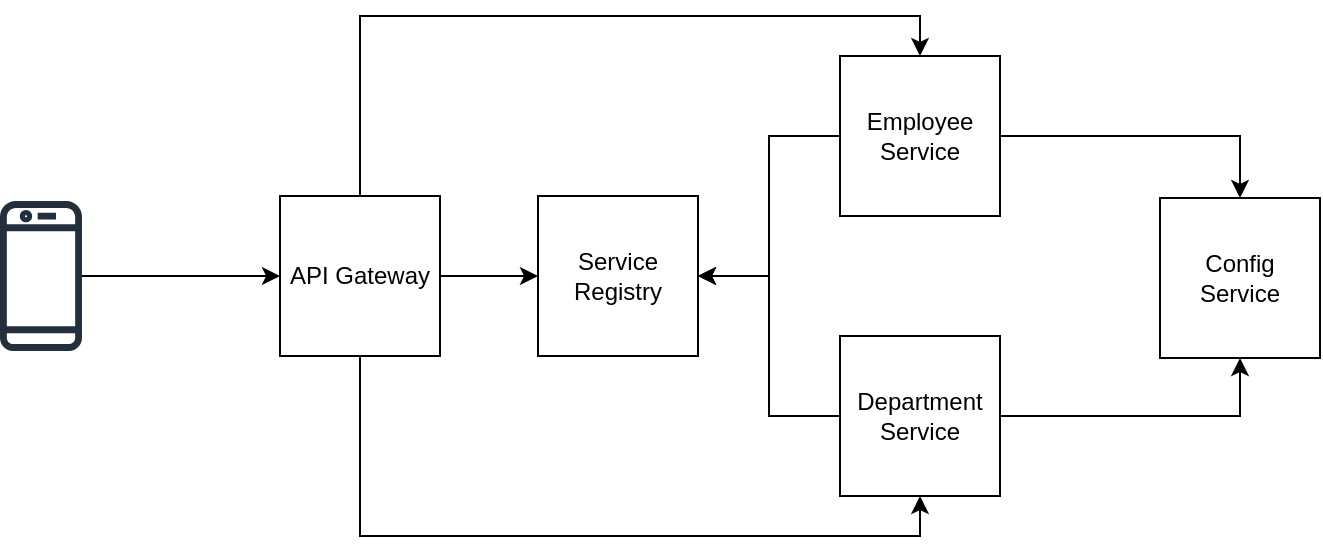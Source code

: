 <mxfile version="21.6.6" type="github">
  <diagram name="Página-1" id="fT7kqpHaqLvqwdR77mZW">
    <mxGraphModel dx="1050" dy="574" grid="1" gridSize="10" guides="1" tooltips="1" connect="1" arrows="1" fold="1" page="1" pageScale="1" pageWidth="1100" pageHeight="850" math="0" shadow="0">
      <root>
        <mxCell id="0" />
        <mxCell id="1" parent="0" />
        <mxCell id="nYcZPU6dLvFUWrbdFQ7N-9" style="edgeStyle=orthogonalEdgeStyle;rounded=0;orthogonalLoop=1;jettySize=auto;html=1;entryX=0;entryY=0.5;entryDx=0;entryDy=0;" edge="1" parent="1" source="nYcZPU6dLvFUWrbdFQ7N-1" target="nYcZPU6dLvFUWrbdFQ7N-2">
          <mxGeometry relative="1" as="geometry" />
        </mxCell>
        <mxCell id="nYcZPU6dLvFUWrbdFQ7N-14" style="edgeStyle=orthogonalEdgeStyle;rounded=0;orthogonalLoop=1;jettySize=auto;html=1;entryX=0.5;entryY=0;entryDx=0;entryDy=0;exitX=0.5;exitY=0;exitDx=0;exitDy=0;" edge="1" parent="1" source="nYcZPU6dLvFUWrbdFQ7N-1" target="nYcZPU6dLvFUWrbdFQ7N-3">
          <mxGeometry relative="1" as="geometry">
            <Array as="points">
              <mxPoint x="380" y="180" />
              <mxPoint x="660" y="180" />
            </Array>
          </mxGeometry>
        </mxCell>
        <mxCell id="nYcZPU6dLvFUWrbdFQ7N-15" style="edgeStyle=orthogonalEdgeStyle;rounded=0;orthogonalLoop=1;jettySize=auto;html=1;entryX=0.5;entryY=1;entryDx=0;entryDy=0;" edge="1" parent="1" source="nYcZPU6dLvFUWrbdFQ7N-1" target="nYcZPU6dLvFUWrbdFQ7N-4">
          <mxGeometry relative="1" as="geometry">
            <Array as="points">
              <mxPoint x="380" y="440" />
              <mxPoint x="660" y="440" />
            </Array>
          </mxGeometry>
        </mxCell>
        <mxCell id="nYcZPU6dLvFUWrbdFQ7N-1" value="API Gateway" style="whiteSpace=wrap;html=1;aspect=fixed;" vertex="1" parent="1">
          <mxGeometry x="340" y="270" width="80" height="80" as="geometry" />
        </mxCell>
        <mxCell id="nYcZPU6dLvFUWrbdFQ7N-2" value="Service Registry" style="whiteSpace=wrap;html=1;aspect=fixed;" vertex="1" parent="1">
          <mxGeometry x="469" y="270" width="80" height="80" as="geometry" />
        </mxCell>
        <mxCell id="nYcZPU6dLvFUWrbdFQ7N-7" style="edgeStyle=orthogonalEdgeStyle;rounded=0;orthogonalLoop=1;jettySize=auto;html=1;entryX=1;entryY=0.5;entryDx=0;entryDy=0;" edge="1" parent="1" source="nYcZPU6dLvFUWrbdFQ7N-3" target="nYcZPU6dLvFUWrbdFQ7N-2">
          <mxGeometry relative="1" as="geometry" />
        </mxCell>
        <mxCell id="nYcZPU6dLvFUWrbdFQ7N-17" style="edgeStyle=orthogonalEdgeStyle;rounded=0;orthogonalLoop=1;jettySize=auto;html=1;entryX=0.5;entryY=0;entryDx=0;entryDy=0;" edge="1" parent="1" source="nYcZPU6dLvFUWrbdFQ7N-3" target="nYcZPU6dLvFUWrbdFQ7N-16">
          <mxGeometry relative="1" as="geometry" />
        </mxCell>
        <mxCell id="nYcZPU6dLvFUWrbdFQ7N-3" value="Employee Service" style="whiteSpace=wrap;html=1;aspect=fixed;" vertex="1" parent="1">
          <mxGeometry x="620" y="200" width="80" height="80" as="geometry" />
        </mxCell>
        <mxCell id="nYcZPU6dLvFUWrbdFQ7N-8" style="edgeStyle=orthogonalEdgeStyle;rounded=0;orthogonalLoop=1;jettySize=auto;html=1;entryX=1;entryY=0.5;entryDx=0;entryDy=0;" edge="1" parent="1" source="nYcZPU6dLvFUWrbdFQ7N-4" target="nYcZPU6dLvFUWrbdFQ7N-2">
          <mxGeometry relative="1" as="geometry" />
        </mxCell>
        <mxCell id="nYcZPU6dLvFUWrbdFQ7N-18" style="edgeStyle=orthogonalEdgeStyle;rounded=0;orthogonalLoop=1;jettySize=auto;html=1;entryX=0.5;entryY=1;entryDx=0;entryDy=0;" edge="1" parent="1" source="nYcZPU6dLvFUWrbdFQ7N-4" target="nYcZPU6dLvFUWrbdFQ7N-16">
          <mxGeometry relative="1" as="geometry" />
        </mxCell>
        <mxCell id="nYcZPU6dLvFUWrbdFQ7N-4" value="Department Service" style="whiteSpace=wrap;html=1;aspect=fixed;" vertex="1" parent="1">
          <mxGeometry x="620" y="340" width="80" height="80" as="geometry" />
        </mxCell>
        <mxCell id="nYcZPU6dLvFUWrbdFQ7N-12" style="edgeStyle=orthogonalEdgeStyle;rounded=0;orthogonalLoop=1;jettySize=auto;html=1;" edge="1" parent="1" source="nYcZPU6dLvFUWrbdFQ7N-10" target="nYcZPU6dLvFUWrbdFQ7N-1">
          <mxGeometry relative="1" as="geometry" />
        </mxCell>
        <mxCell id="nYcZPU6dLvFUWrbdFQ7N-10" value="" style="sketch=0;outlineConnect=0;fontColor=#232F3E;gradientColor=none;fillColor=#232F3D;strokeColor=none;dashed=0;verticalLabelPosition=bottom;verticalAlign=top;align=center;html=1;fontSize=12;fontStyle=0;aspect=fixed;pointerEvents=1;shape=mxgraph.aws4.mobile_client;" vertex="1" parent="1">
          <mxGeometry x="200" y="271" width="41" height="78" as="geometry" />
        </mxCell>
        <mxCell id="nYcZPU6dLvFUWrbdFQ7N-16" value="Config Service" style="whiteSpace=wrap;html=1;aspect=fixed;" vertex="1" parent="1">
          <mxGeometry x="780" y="271" width="80" height="80" as="geometry" />
        </mxCell>
      </root>
    </mxGraphModel>
  </diagram>
</mxfile>
